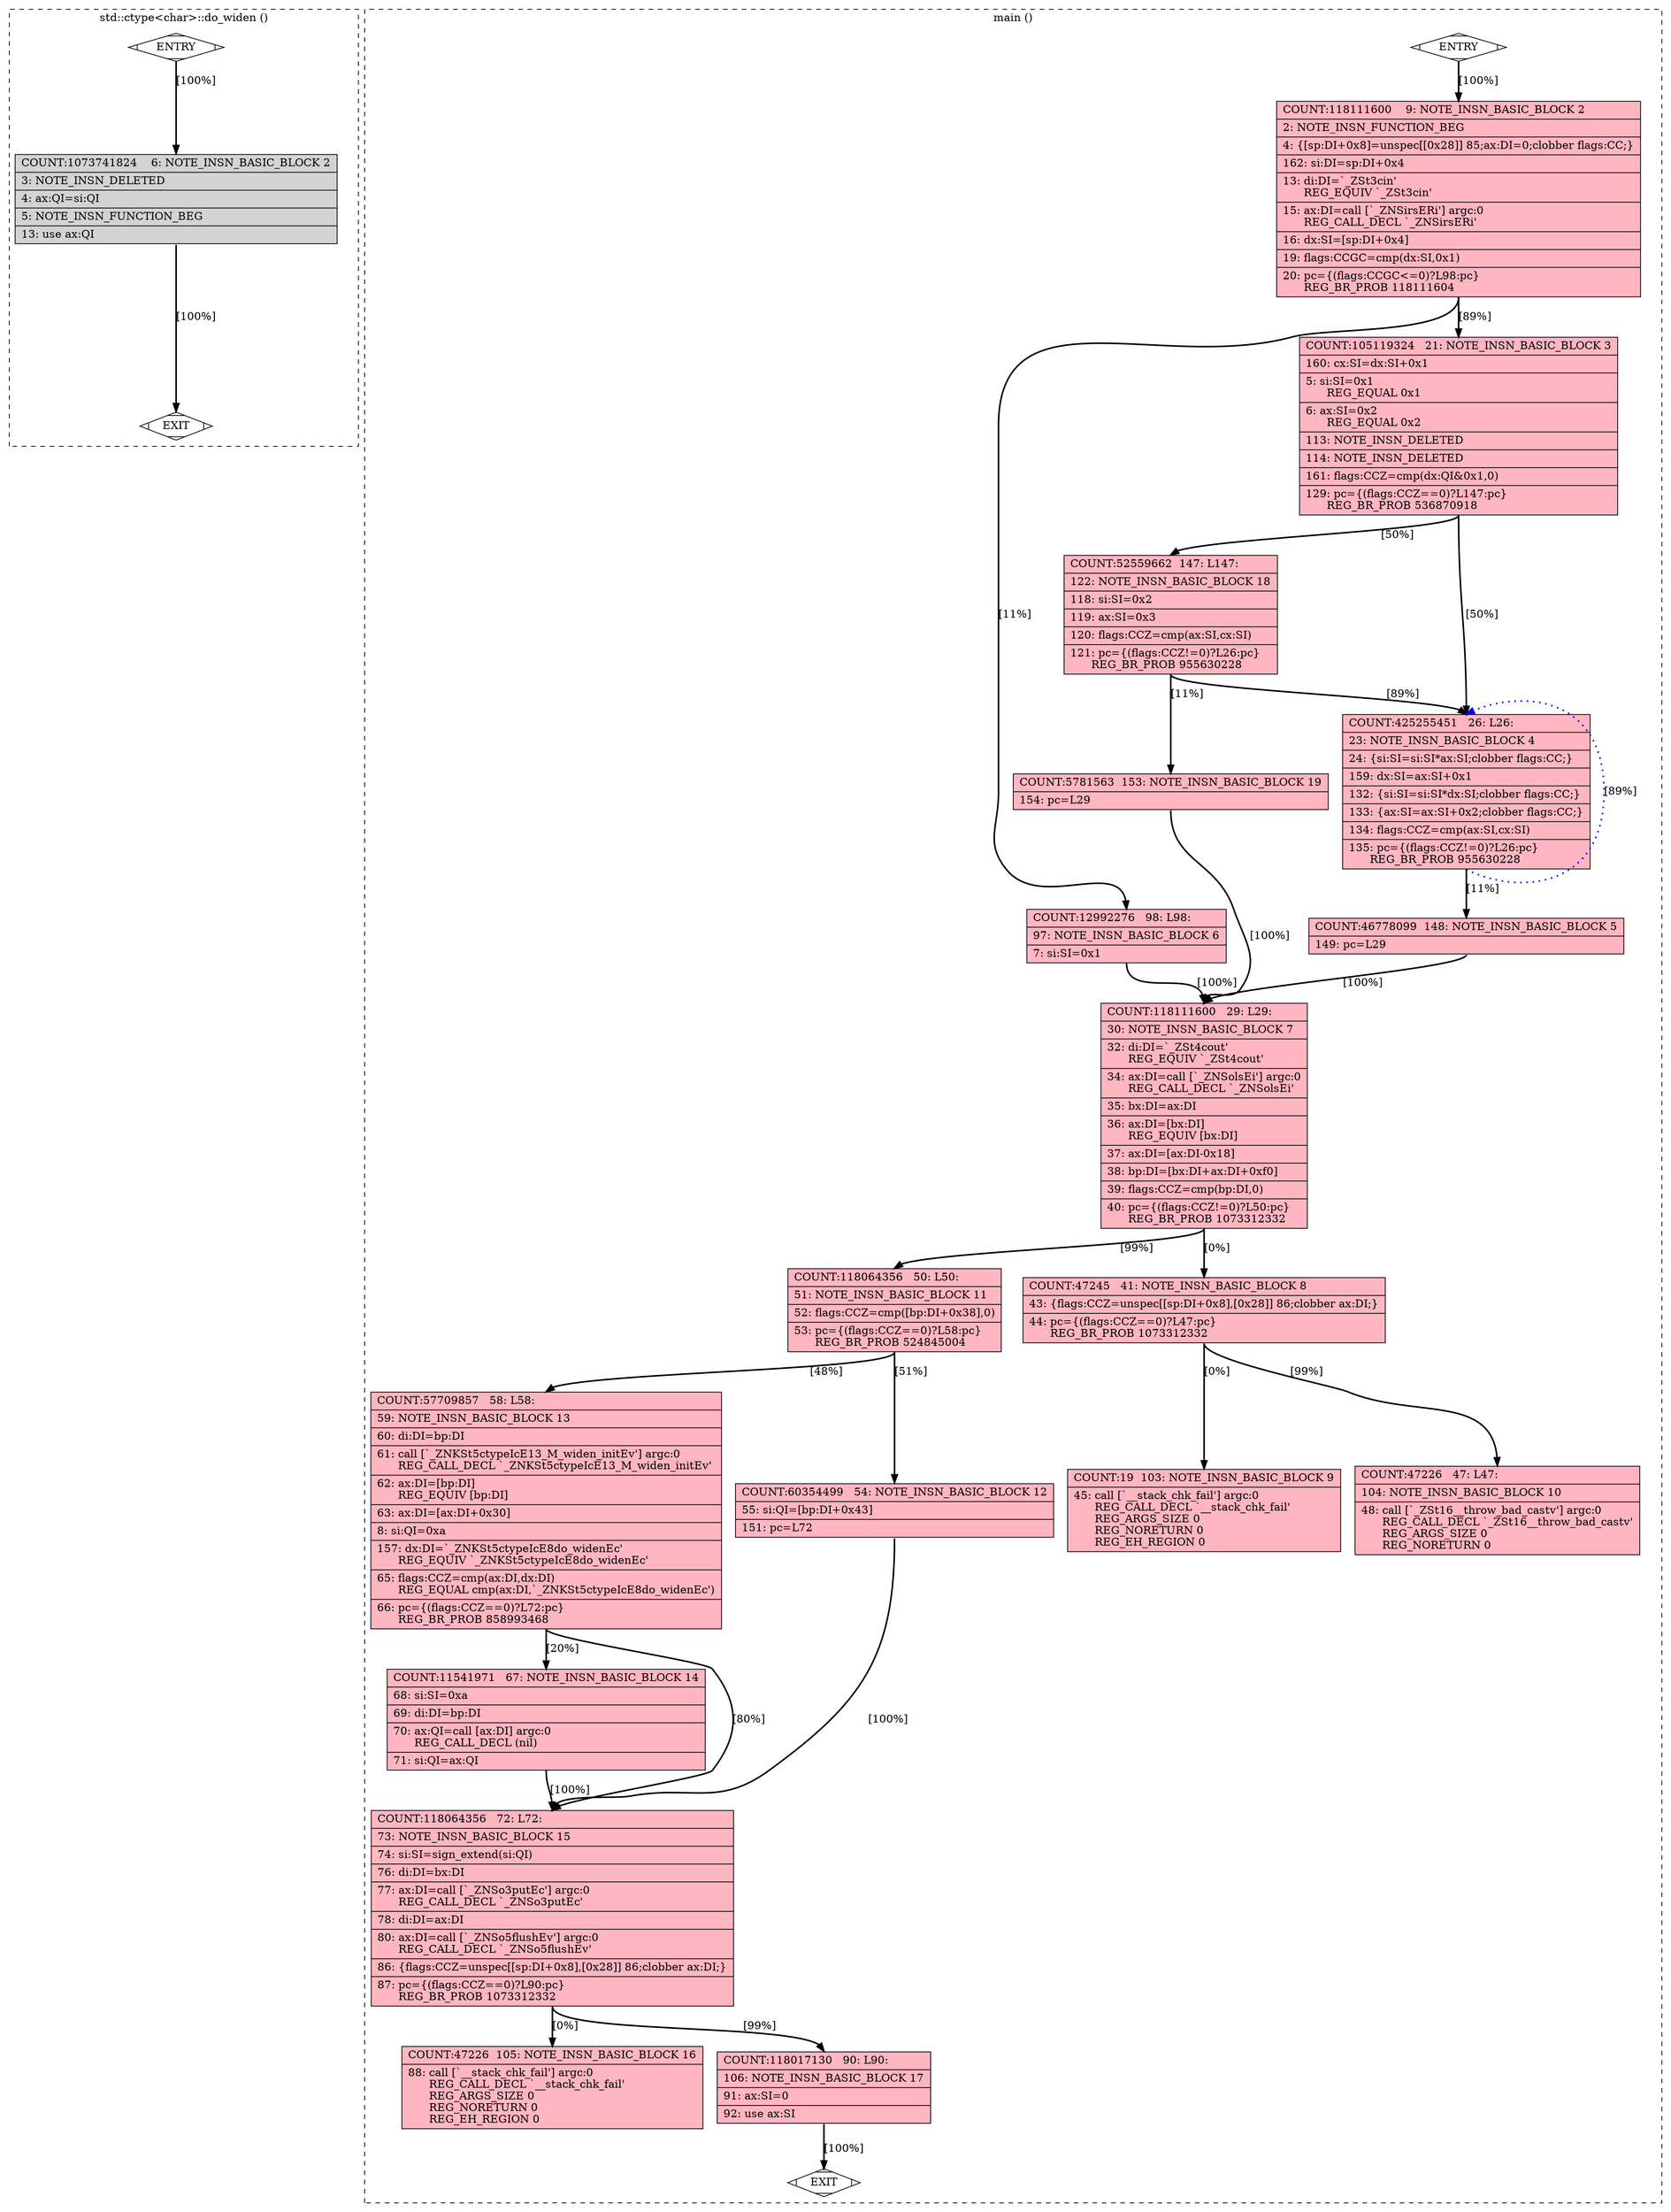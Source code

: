 digraph "lab1.cpp.308r.split2" {
overlap=false;
subgraph "cluster_std::ctype<char>::do_widen" {
	style="dashed";
	color="black";
	label="std::ctype<char>::do_widen ()";
	fn_1810_basic_block_0 [shape=Mdiamond,style=filled,fillcolor=white,label="ENTRY"];

	fn_1810_basic_block_2 [shape=record,style=filled,fillcolor=lightgrey,label="{COUNT:1073741824\ \ \ \ 6:\ NOTE_INSN_BASIC_BLOCK\ 2\l\
|\ \ \ \ 3:\ NOTE_INSN_DELETED\l\
|\ \ \ \ 4:\ ax:QI=si:QI\l\
|\ \ \ \ 5:\ NOTE_INSN_FUNCTION_BEG\l\
|\ \ \ 13:\ use\ ax:QI\l\
}"];

	fn_1810_basic_block_1 [shape=Mdiamond,style=filled,fillcolor=white,label="EXIT"];

	fn_1810_basic_block_0:s -> fn_1810_basic_block_2:n [style="solid,bold",color=black,weight=100,constraint=true,label="[100%]"];
	fn_1810_basic_block_2:s -> fn_1810_basic_block_1:n [style="solid,bold",color=black,weight=100,constraint=true,label="[100%]"];
	fn_1810_basic_block_0:s -> fn_1810_basic_block_1:n [style="invis",constraint=true];
}
subgraph "cluster_main" {
	style="dashed";
	color="black";
	label="main ()";
	fn_2057_basic_block_0 [shape=Mdiamond,style=filled,fillcolor=white,label="ENTRY"];

	fn_2057_basic_block_2 [shape=record,style=filled,fillcolor=lightpink,label="{COUNT:118111600\ \ \ \ 9:\ NOTE_INSN_BASIC_BLOCK\ 2\l\
|\ \ \ \ 2:\ NOTE_INSN_FUNCTION_BEG\l\
|\ \ \ \ 4:\ \{[sp:DI+0x8]=unspec[[0x28]]\ 85;ax:DI=0;clobber\ flags:CC;\}\l\
|\ \ 162:\ si:DI=sp:DI+0x4\l\
|\ \ \ 13:\ di:DI=`_ZSt3cin'\l\
\ \ \ \ \ \ REG_EQUIV\ `_ZSt3cin'\l\
|\ \ \ 15:\ ax:DI=call\ [`_ZNSirsERi']\ argc:0\l\
\ \ \ \ \ \ REG_CALL_DECL\ `_ZNSirsERi'\l\
|\ \ \ 16:\ dx:SI=[sp:DI+0x4]\l\
|\ \ \ 19:\ flags:CCGC=cmp(dx:SI,0x1)\l\
|\ \ \ 20:\ pc=\{(flags:CCGC\<=0)?L98:pc\}\l\
\ \ \ \ \ \ REG_BR_PROB\ 118111604\l\
}"];

	fn_2057_basic_block_6 [shape=record,style=filled,fillcolor=lightpink,label="{COUNT:12992276\ \ \ 98:\ L98:\l\
|\ \ \ 97:\ NOTE_INSN_BASIC_BLOCK\ 6\l\
|\ \ \ \ 7:\ si:SI=0x1\l\
}"];

	fn_2057_basic_block_3 [shape=record,style=filled,fillcolor=lightpink,label="{COUNT:105119324\ \ \ 21:\ NOTE_INSN_BASIC_BLOCK\ 3\l\
|\ \ 160:\ cx:SI=dx:SI+0x1\l\
|\ \ \ \ 5:\ si:SI=0x1\l\
\ \ \ \ \ \ REG_EQUAL\ 0x1\l\
|\ \ \ \ 6:\ ax:SI=0x2\l\
\ \ \ \ \ \ REG_EQUAL\ 0x2\l\
|\ \ 113:\ NOTE_INSN_DELETED\l\
|\ \ 114:\ NOTE_INSN_DELETED\l\
|\ \ 161:\ flags:CCZ=cmp(dx:QI&0x1,0)\l\
|\ \ 129:\ pc=\{(flags:CCZ==0)?L147:pc\}\l\
\ \ \ \ \ \ REG_BR_PROB\ 536870918\l\
}"];

	fn_2057_basic_block_18 [shape=record,style=filled,fillcolor=lightpink,label="{COUNT:52559662\ \ 147:\ L147:\l\
|\ \ 122:\ NOTE_INSN_BASIC_BLOCK\ 18\l\
|\ \ 118:\ si:SI=0x2\l\
|\ \ 119:\ ax:SI=0x3\l\
|\ \ 120:\ flags:CCZ=cmp(ax:SI,cx:SI)\l\
|\ \ 121:\ pc=\{(flags:CCZ!=0)?L26:pc\}\l\
\ \ \ \ \ \ REG_BR_PROB\ 955630228\l\
}"];

	fn_2057_basic_block_19 [shape=record,style=filled,fillcolor=lightpink,label="{COUNT:5781563\ \ 153:\ NOTE_INSN_BASIC_BLOCK\ 19\l\
|\ \ 154:\ pc=L29\l\
}"];

	fn_2057_basic_block_4 [shape=record,style=filled,fillcolor=lightpink,label="{COUNT:425255451\ \ \ 26:\ L26:\l\
|\ \ \ 23:\ NOTE_INSN_BASIC_BLOCK\ 4\l\
|\ \ \ 24:\ \{si:SI=si:SI*ax:SI;clobber\ flags:CC;\}\l\
|\ \ 159:\ dx:SI=ax:SI+0x1\l\
|\ \ 132:\ \{si:SI=si:SI*dx:SI;clobber\ flags:CC;\}\l\
|\ \ 133:\ \{ax:SI=ax:SI+0x2;clobber\ flags:CC;\}\l\
|\ \ 134:\ flags:CCZ=cmp(ax:SI,cx:SI)\l\
|\ \ 135:\ pc=\{(flags:CCZ!=0)?L26:pc\}\l\
\ \ \ \ \ \ REG_BR_PROB\ 955630228\l\
}"];

	fn_2057_basic_block_5 [shape=record,style=filled,fillcolor=lightpink,label="{COUNT:46778099\ \ 148:\ NOTE_INSN_BASIC_BLOCK\ 5\l\
|\ \ 149:\ pc=L29\l\
}"];

	fn_2057_basic_block_7 [shape=record,style=filled,fillcolor=lightpink,label="{COUNT:118111600\ \ \ 29:\ L29:\l\
|\ \ \ 30:\ NOTE_INSN_BASIC_BLOCK\ 7\l\
|\ \ \ 32:\ di:DI=`_ZSt4cout'\l\
\ \ \ \ \ \ REG_EQUIV\ `_ZSt4cout'\l\
|\ \ \ 34:\ ax:DI=call\ [`_ZNSolsEi']\ argc:0\l\
\ \ \ \ \ \ REG_CALL_DECL\ `_ZNSolsEi'\l\
|\ \ \ 35:\ bx:DI=ax:DI\l\
|\ \ \ 36:\ ax:DI=[bx:DI]\l\
\ \ \ \ \ \ REG_EQUIV\ [bx:DI]\l\
|\ \ \ 37:\ ax:DI=[ax:DI-0x18]\l\
|\ \ \ 38:\ bp:DI=[bx:DI+ax:DI+0xf0]\l\
|\ \ \ 39:\ flags:CCZ=cmp(bp:DI,0)\l\
|\ \ \ 40:\ pc=\{(flags:CCZ!=0)?L50:pc\}\l\
\ \ \ \ \ \ REG_BR_PROB\ 1073312332\l\
}"];

	fn_2057_basic_block_11 [shape=record,style=filled,fillcolor=lightpink,label="{COUNT:118064356\ \ \ 50:\ L50:\l\
|\ \ \ 51:\ NOTE_INSN_BASIC_BLOCK\ 11\l\
|\ \ \ 52:\ flags:CCZ=cmp([bp:DI+0x38],0)\l\
|\ \ \ 53:\ pc=\{(flags:CCZ==0)?L58:pc\}\l\
\ \ \ \ \ \ REG_BR_PROB\ 524845004\l\
}"];

	fn_2057_basic_block_13 [shape=record,style=filled,fillcolor=lightpink,label="{COUNT:57709857\ \ \ 58:\ L58:\l\
|\ \ \ 59:\ NOTE_INSN_BASIC_BLOCK\ 13\l\
|\ \ \ 60:\ di:DI=bp:DI\l\
|\ \ \ 61:\ call\ [`_ZNKSt5ctypeIcE13_M_widen_initEv']\ argc:0\l\
\ \ \ \ \ \ REG_CALL_DECL\ `_ZNKSt5ctypeIcE13_M_widen_initEv'\l\
|\ \ \ 62:\ ax:DI=[bp:DI]\l\
\ \ \ \ \ \ REG_EQUIV\ [bp:DI]\l\
|\ \ \ 63:\ ax:DI=[ax:DI+0x30]\l\
|\ \ \ \ 8:\ si:QI=0xa\l\
|\ \ 157:\ dx:DI=`_ZNKSt5ctypeIcE8do_widenEc'\l\
\ \ \ \ \ \ REG_EQUIV\ `_ZNKSt5ctypeIcE8do_widenEc'\l\
|\ \ \ 65:\ flags:CCZ=cmp(ax:DI,dx:DI)\l\
\ \ \ \ \ \ REG_EQUAL\ cmp(ax:DI,`_ZNKSt5ctypeIcE8do_widenEc')\l\
|\ \ \ 66:\ pc=\{(flags:CCZ==0)?L72:pc\}\l\
\ \ \ \ \ \ REG_BR_PROB\ 858993468\l\
}"];

	fn_2057_basic_block_14 [shape=record,style=filled,fillcolor=lightpink,label="{COUNT:11541971\ \ \ 67:\ NOTE_INSN_BASIC_BLOCK\ 14\l\
|\ \ \ 68:\ si:SI=0xa\l\
|\ \ \ 69:\ di:DI=bp:DI\l\
|\ \ \ 70:\ ax:QI=call\ [ax:DI]\ argc:0\l\
\ \ \ \ \ \ REG_CALL_DECL\ (nil)\l\
|\ \ \ 71:\ si:QI=ax:QI\l\
}"];

	fn_2057_basic_block_12 [shape=record,style=filled,fillcolor=lightpink,label="{COUNT:60354499\ \ \ 54:\ NOTE_INSN_BASIC_BLOCK\ 12\l\
|\ \ \ 55:\ si:QI=[bp:DI+0x43]\l\
|\ \ 151:\ pc=L72\l\
}"];

	fn_2057_basic_block_15 [shape=record,style=filled,fillcolor=lightpink,label="{COUNT:118064356\ \ \ 72:\ L72:\l\
|\ \ \ 73:\ NOTE_INSN_BASIC_BLOCK\ 15\l\
|\ \ \ 74:\ si:SI=sign_extend(si:QI)\l\
|\ \ \ 76:\ di:DI=bx:DI\l\
|\ \ \ 77:\ ax:DI=call\ [`_ZNSo3putEc']\ argc:0\l\
\ \ \ \ \ \ REG_CALL_DECL\ `_ZNSo3putEc'\l\
|\ \ \ 78:\ di:DI=ax:DI\l\
|\ \ \ 80:\ ax:DI=call\ [`_ZNSo5flushEv']\ argc:0\l\
\ \ \ \ \ \ REG_CALL_DECL\ `_ZNSo5flushEv'\l\
|\ \ \ 86:\ \{flags:CCZ=unspec[[sp:DI+0x8],[0x28]]\ 86;clobber\ ax:DI;\}\l\
|\ \ \ 87:\ pc=\{(flags:CCZ==0)?L90:pc\}\l\
\ \ \ \ \ \ REG_BR_PROB\ 1073312332\l\
}"];

	fn_2057_basic_block_16 [shape=record,style=filled,fillcolor=lightpink,label="{COUNT:47226\ \ 105:\ NOTE_INSN_BASIC_BLOCK\ 16\l\
|\ \ \ 88:\ call\ [`__stack_chk_fail']\ argc:0\l\
\ \ \ \ \ \ REG_CALL_DECL\ `__stack_chk_fail'\l\
\ \ \ \ \ \ REG_ARGS_SIZE\ 0\l\
\ \ \ \ \ \ REG_NORETURN\ 0\l\
\ \ \ \ \ \ REG_EH_REGION\ 0\l\
}"];

	fn_2057_basic_block_17 [shape=record,style=filled,fillcolor=lightpink,label="{COUNT:118017130\ \ \ 90:\ L90:\l\
|\ \ 106:\ NOTE_INSN_BASIC_BLOCK\ 17\l\
|\ \ \ 91:\ ax:SI=0\l\
|\ \ \ 92:\ use\ ax:SI\l\
}"];

	fn_2057_basic_block_8 [shape=record,style=filled,fillcolor=lightpink,label="{COUNT:47245\ \ \ 41:\ NOTE_INSN_BASIC_BLOCK\ 8\l\
|\ \ \ 43:\ \{flags:CCZ=unspec[[sp:DI+0x8],[0x28]]\ 86;clobber\ ax:DI;\}\l\
|\ \ \ 44:\ pc=\{(flags:CCZ==0)?L47:pc\}\l\
\ \ \ \ \ \ REG_BR_PROB\ 1073312332\l\
}"];

	fn_2057_basic_block_9 [shape=record,style=filled,fillcolor=lightpink,label="{COUNT:19\ \ 103:\ NOTE_INSN_BASIC_BLOCK\ 9\l\
|\ \ \ 45:\ call\ [`__stack_chk_fail']\ argc:0\l\
\ \ \ \ \ \ REG_CALL_DECL\ `__stack_chk_fail'\l\
\ \ \ \ \ \ REG_ARGS_SIZE\ 0\l\
\ \ \ \ \ \ REG_NORETURN\ 0\l\
\ \ \ \ \ \ REG_EH_REGION\ 0\l\
}"];

	fn_2057_basic_block_10 [shape=record,style=filled,fillcolor=lightpink,label="{COUNT:47226\ \ \ 47:\ L47:\l\
|\ \ 104:\ NOTE_INSN_BASIC_BLOCK\ 10\l\
|\ \ \ 48:\ call\ [`_ZSt16__throw_bad_castv']\ argc:0\l\
\ \ \ \ \ \ REG_CALL_DECL\ `_ZSt16__throw_bad_castv'\l\
\ \ \ \ \ \ REG_ARGS_SIZE\ 0\l\
\ \ \ \ \ \ REG_NORETURN\ 0\l\
}"];

	fn_2057_basic_block_1 [shape=Mdiamond,style=filled,fillcolor=white,label="EXIT"];

	fn_2057_basic_block_0:s -> fn_2057_basic_block_2:n [style="solid,bold",color=black,weight=100,constraint=true,label="[100%]"];
	fn_2057_basic_block_2:s -> fn_2057_basic_block_3:n [style="solid,bold",color=black,weight=100,constraint=true,label="[89%]"];
	fn_2057_basic_block_2:s -> fn_2057_basic_block_6:n [style="solid,bold",color=black,weight=10,constraint=true,label="[11%]"];
	fn_2057_basic_block_3:s -> fn_2057_basic_block_18:n [style="solid,bold",color=black,weight=10,constraint=true,label="[50%]"];
	fn_2057_basic_block_3:s -> fn_2057_basic_block_4:n [style="solid,bold",color=black,weight=100,constraint=true,label="[50%]"];
	fn_2057_basic_block_4:s -> fn_2057_basic_block_4:n [style="dotted,bold",color=blue,weight=10,constraint=false,label="[89%]"];
	fn_2057_basic_block_4:s -> fn_2057_basic_block_5:n [style="solid,bold",color=black,weight=100,constraint=true,label="[11%]"];
	fn_2057_basic_block_5:s -> fn_2057_basic_block_7:n [style="solid,bold",color=black,weight=10,constraint=true,label="[100%]"];
	fn_2057_basic_block_6:s -> fn_2057_basic_block_7:n [style="solid,bold",color=black,weight=100,constraint=true,label="[100%]"];
	fn_2057_basic_block_7:s -> fn_2057_basic_block_8:n [style="solid,bold",color=black,weight=100,constraint=true,label="[0%]"];
	fn_2057_basic_block_7:s -> fn_2057_basic_block_11:n [style="solid,bold",color=black,weight=10,constraint=true,label="[99%]"];
	fn_2057_basic_block_8:s -> fn_2057_basic_block_10:n [style="solid,bold",color=black,weight=10,constraint=true,label="[99%]"];
	fn_2057_basic_block_8:s -> fn_2057_basic_block_9:n [style="solid,bold",color=black,weight=100,constraint=true,label="[0%]"];
	fn_2057_basic_block_11:s -> fn_2057_basic_block_12:n [style="solid,bold",color=black,weight=100,constraint=true,label="[51%]"];
	fn_2057_basic_block_11:s -> fn_2057_basic_block_13:n [style="solid,bold",color=black,weight=10,constraint=true,label="[48%]"];
	fn_2057_basic_block_12:s -> fn_2057_basic_block_15:n [style="solid,bold",color=black,weight=10,constraint=true,label="[100%]"];
	fn_2057_basic_block_13:s -> fn_2057_basic_block_15:n [style="solid,bold",color=black,weight=10,constraint=true,label="[80%]"];
	fn_2057_basic_block_13:s -> fn_2057_basic_block_14:n [style="solid,bold",color=black,weight=100,constraint=true,label="[20%]"];
	fn_2057_basic_block_14:s -> fn_2057_basic_block_15:n [style="solid,bold",color=black,weight=100,constraint=true,label="[100%]"];
	fn_2057_basic_block_15:s -> fn_2057_basic_block_17:n [style="solid,bold",color=black,weight=10,constraint=true,label="[99%]"];
	fn_2057_basic_block_15:s -> fn_2057_basic_block_16:n [style="solid,bold",color=black,weight=100,constraint=true,label="[0%]"];
	fn_2057_basic_block_17:s -> fn_2057_basic_block_1:n [style="solid,bold",color=black,weight=100,constraint=true,label="[100%]"];
	fn_2057_basic_block_18:s -> fn_2057_basic_block_4:n [style="solid,bold",color=black,weight=10,constraint=true,label="[89%]"];
	fn_2057_basic_block_18:s -> fn_2057_basic_block_19:n [style="solid,bold",color=black,weight=100,constraint=true,label="[11%]"];
	fn_2057_basic_block_19:s -> fn_2057_basic_block_7:n [style="solid,bold",color=black,weight=10,constraint=true,label="[100%]"];
	fn_2057_basic_block_0:s -> fn_2057_basic_block_1:n [style="invis",constraint=true];
}
}
